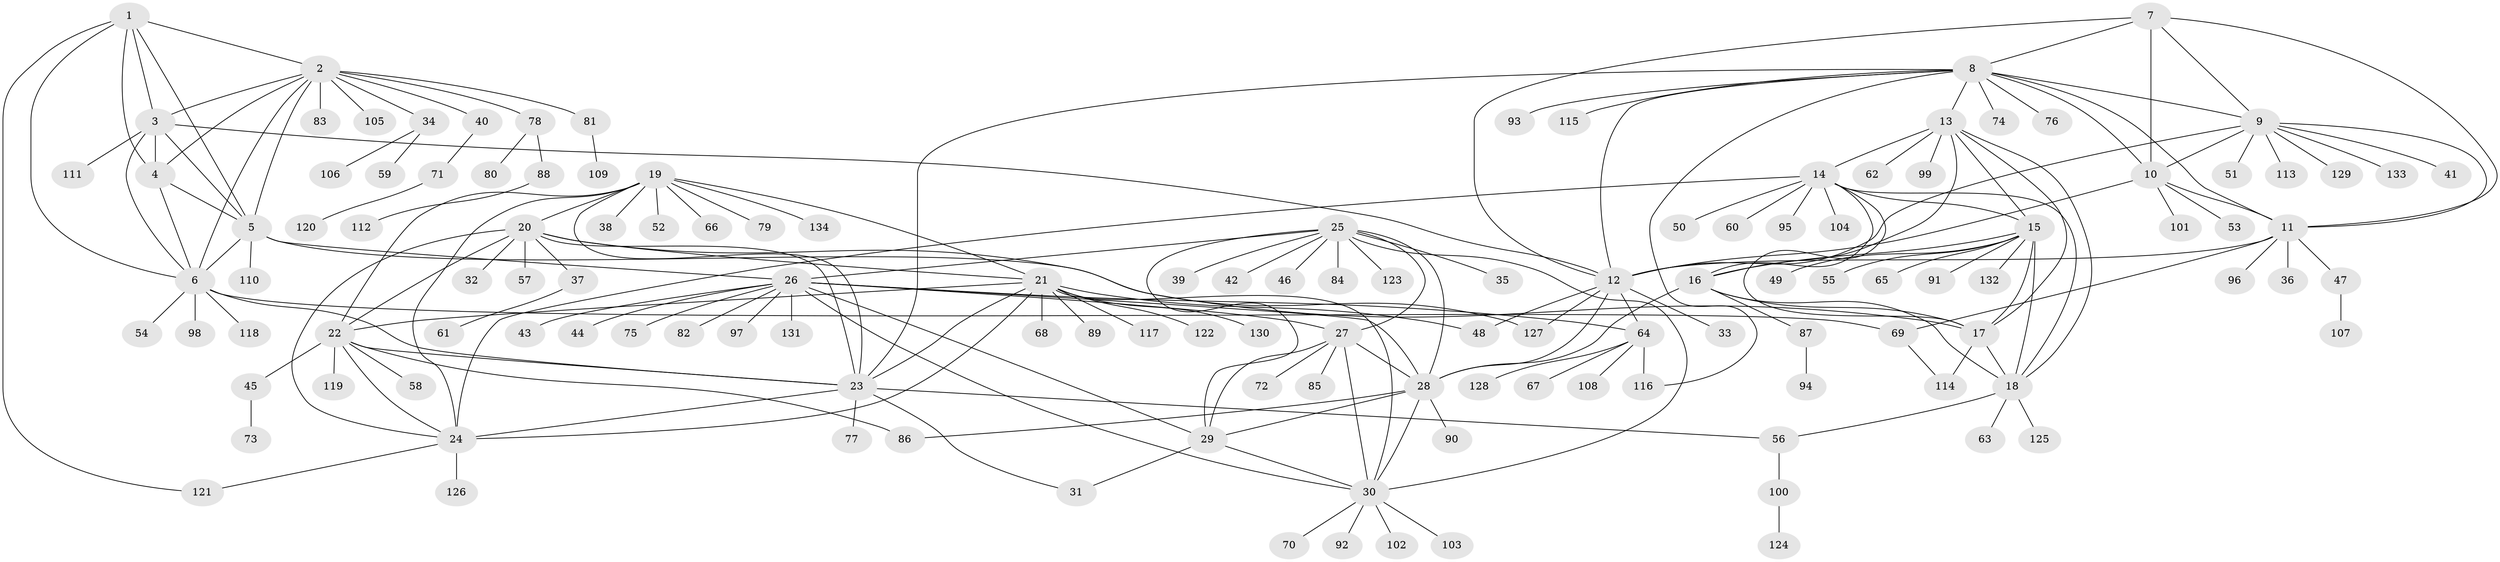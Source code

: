 // Generated by graph-tools (version 1.1) at 2025/02/03/09/25 03:02:36]
// undirected, 134 vertices, 199 edges
graph export_dot {
graph [start="1"]
  node [color=gray90,style=filled];
  1;
  2;
  3;
  4;
  5;
  6;
  7;
  8;
  9;
  10;
  11;
  12;
  13;
  14;
  15;
  16;
  17;
  18;
  19;
  20;
  21;
  22;
  23;
  24;
  25;
  26;
  27;
  28;
  29;
  30;
  31;
  32;
  33;
  34;
  35;
  36;
  37;
  38;
  39;
  40;
  41;
  42;
  43;
  44;
  45;
  46;
  47;
  48;
  49;
  50;
  51;
  52;
  53;
  54;
  55;
  56;
  57;
  58;
  59;
  60;
  61;
  62;
  63;
  64;
  65;
  66;
  67;
  68;
  69;
  70;
  71;
  72;
  73;
  74;
  75;
  76;
  77;
  78;
  79;
  80;
  81;
  82;
  83;
  84;
  85;
  86;
  87;
  88;
  89;
  90;
  91;
  92;
  93;
  94;
  95;
  96;
  97;
  98;
  99;
  100;
  101;
  102;
  103;
  104;
  105;
  106;
  107;
  108;
  109;
  110;
  111;
  112;
  113;
  114;
  115;
  116;
  117;
  118;
  119;
  120;
  121;
  122;
  123;
  124;
  125;
  126;
  127;
  128;
  129;
  130;
  131;
  132;
  133;
  134;
  1 -- 2;
  1 -- 3;
  1 -- 4;
  1 -- 5;
  1 -- 6;
  1 -- 121;
  2 -- 3;
  2 -- 4;
  2 -- 5;
  2 -- 6;
  2 -- 34;
  2 -- 40;
  2 -- 78;
  2 -- 81;
  2 -- 83;
  2 -- 105;
  3 -- 4;
  3 -- 5;
  3 -- 6;
  3 -- 12;
  3 -- 111;
  4 -- 5;
  4 -- 6;
  5 -- 6;
  5 -- 17;
  5 -- 26;
  5 -- 110;
  6 -- 23;
  6 -- 54;
  6 -- 69;
  6 -- 98;
  6 -- 118;
  7 -- 8;
  7 -- 9;
  7 -- 10;
  7 -- 11;
  7 -- 12;
  8 -- 9;
  8 -- 10;
  8 -- 11;
  8 -- 12;
  8 -- 13;
  8 -- 23;
  8 -- 74;
  8 -- 76;
  8 -- 93;
  8 -- 115;
  8 -- 116;
  9 -- 10;
  9 -- 11;
  9 -- 12;
  9 -- 41;
  9 -- 51;
  9 -- 113;
  9 -- 129;
  9 -- 133;
  10 -- 11;
  10 -- 12;
  10 -- 53;
  10 -- 101;
  11 -- 12;
  11 -- 36;
  11 -- 47;
  11 -- 69;
  11 -- 96;
  12 -- 28;
  12 -- 33;
  12 -- 48;
  12 -- 64;
  12 -- 127;
  13 -- 14;
  13 -- 15;
  13 -- 16;
  13 -- 17;
  13 -- 18;
  13 -- 62;
  13 -- 99;
  14 -- 15;
  14 -- 16;
  14 -- 17;
  14 -- 18;
  14 -- 24;
  14 -- 50;
  14 -- 60;
  14 -- 95;
  14 -- 104;
  15 -- 16;
  15 -- 17;
  15 -- 18;
  15 -- 49;
  15 -- 55;
  15 -- 65;
  15 -- 91;
  15 -- 132;
  16 -- 17;
  16 -- 18;
  16 -- 28;
  16 -- 87;
  17 -- 18;
  17 -- 114;
  18 -- 56;
  18 -- 63;
  18 -- 125;
  19 -- 20;
  19 -- 21;
  19 -- 22;
  19 -- 23;
  19 -- 24;
  19 -- 38;
  19 -- 52;
  19 -- 66;
  19 -- 79;
  19 -- 134;
  20 -- 21;
  20 -- 22;
  20 -- 23;
  20 -- 24;
  20 -- 32;
  20 -- 37;
  20 -- 57;
  20 -- 127;
  21 -- 22;
  21 -- 23;
  21 -- 24;
  21 -- 30;
  21 -- 48;
  21 -- 68;
  21 -- 89;
  21 -- 117;
  21 -- 122;
  21 -- 130;
  22 -- 23;
  22 -- 24;
  22 -- 45;
  22 -- 58;
  22 -- 86;
  22 -- 119;
  23 -- 24;
  23 -- 31;
  23 -- 56;
  23 -- 77;
  24 -- 121;
  24 -- 126;
  25 -- 26;
  25 -- 27;
  25 -- 28;
  25 -- 29;
  25 -- 30;
  25 -- 35;
  25 -- 39;
  25 -- 42;
  25 -- 46;
  25 -- 84;
  25 -- 123;
  26 -- 27;
  26 -- 28;
  26 -- 29;
  26 -- 30;
  26 -- 43;
  26 -- 44;
  26 -- 64;
  26 -- 75;
  26 -- 82;
  26 -- 97;
  26 -- 131;
  27 -- 28;
  27 -- 29;
  27 -- 30;
  27 -- 72;
  27 -- 85;
  28 -- 29;
  28 -- 30;
  28 -- 86;
  28 -- 90;
  29 -- 30;
  29 -- 31;
  30 -- 70;
  30 -- 92;
  30 -- 102;
  30 -- 103;
  34 -- 59;
  34 -- 106;
  37 -- 61;
  40 -- 71;
  45 -- 73;
  47 -- 107;
  56 -- 100;
  64 -- 67;
  64 -- 108;
  64 -- 116;
  64 -- 128;
  69 -- 114;
  71 -- 120;
  78 -- 80;
  78 -- 88;
  81 -- 109;
  87 -- 94;
  88 -- 112;
  100 -- 124;
}
